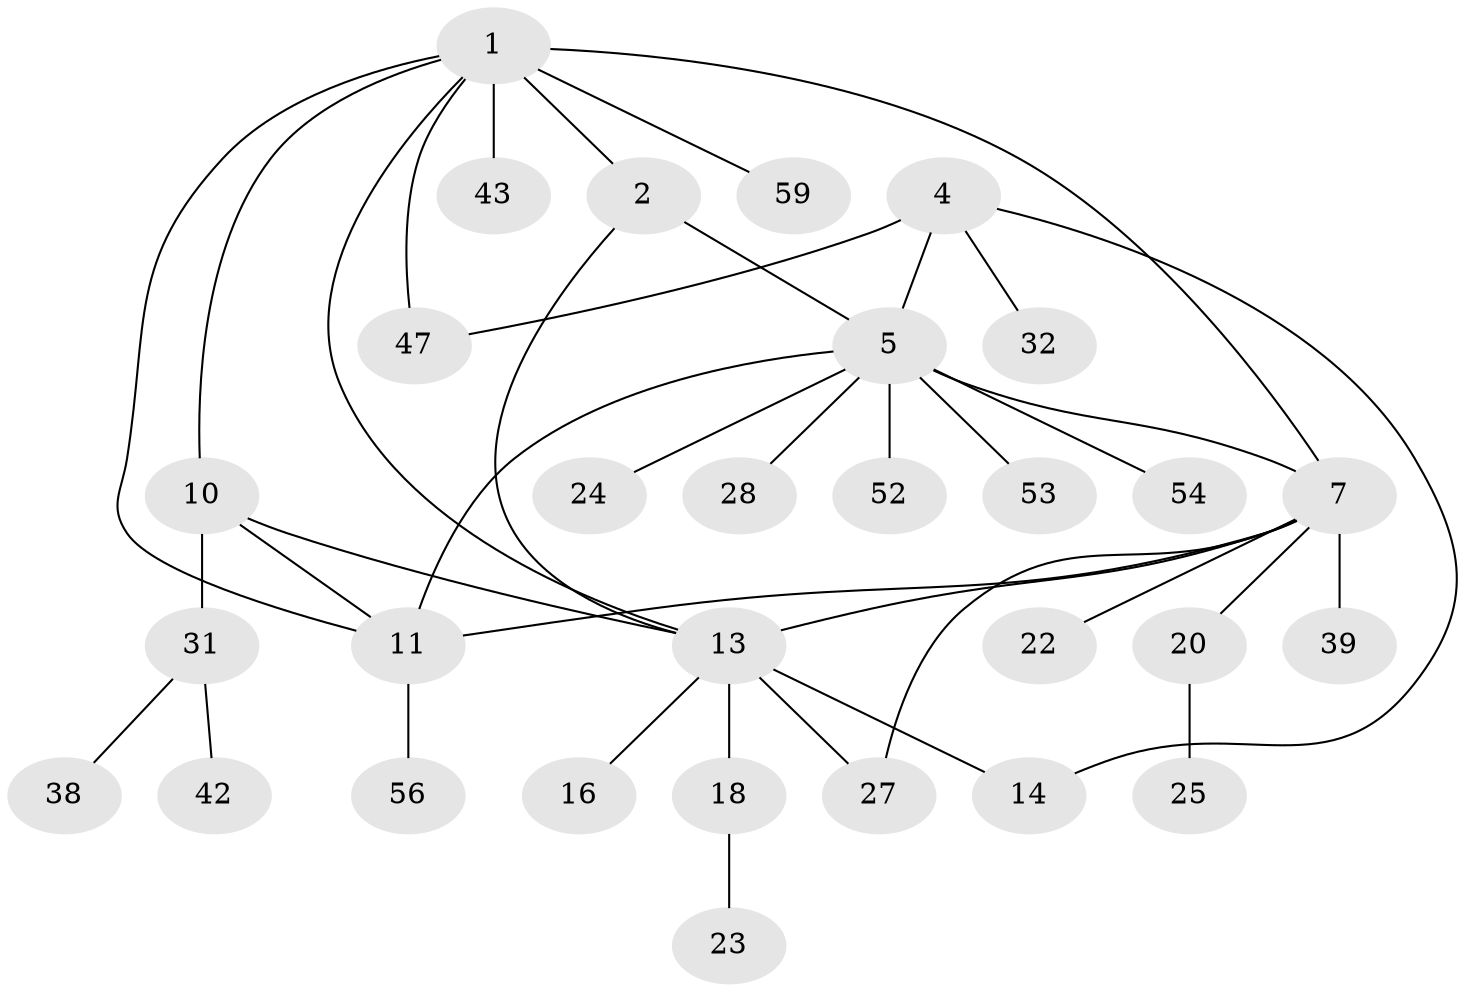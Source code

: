 // original degree distribution, {7: 0.08333333333333333, 6: 0.05, 5: 0.05, 3: 0.06666666666666667, 4: 0.05, 2: 0.26666666666666666, 1: 0.43333333333333335}
// Generated by graph-tools (version 1.1) at 2025/16/03/09/25 04:16:09]
// undirected, 30 vertices, 39 edges
graph export_dot {
graph [start="1"]
  node [color=gray90,style=filled];
  1 [super="+21+3"];
  2 [super="+37+30"];
  4;
  5 [super="+6"];
  7 [super="+8+40+9"];
  10 [super="+12"];
  11;
  13 [super="+55+15+17"];
  14;
  16 [super="+19"];
  18 [super="+34"];
  20;
  22;
  23;
  24;
  25 [super="+51"];
  27 [super="+33"];
  28 [super="+44"];
  31 [super="+48+49+57"];
  32;
  38;
  39 [super="+58"];
  42;
  43;
  47;
  52;
  53;
  54;
  56;
  59;
  1 -- 2 [weight=2];
  1 -- 43;
  1 -- 47;
  1 -- 59;
  1 -- 7;
  1 -- 11;
  1 -- 13;
  1 -- 10;
  2 -- 5;
  2 -- 13;
  4 -- 5 [weight=2];
  4 -- 14;
  4 -- 32;
  4 -- 47;
  5 -- 11;
  5 -- 53;
  5 -- 52;
  5 -- 7;
  5 -- 54;
  5 -- 24;
  5 -- 28;
  7 -- 11 [weight=2];
  7 -- 20;
  7 -- 13;
  7 -- 39;
  7 -- 22;
  7 -- 27;
  10 -- 11 [weight=2];
  10 -- 31;
  10 -- 13;
  11 -- 56;
  13 -- 14 [weight=2];
  13 -- 16;
  13 -- 18;
  13 -- 27;
  18 -- 23;
  20 -- 25;
  31 -- 38;
  31 -- 42;
}
